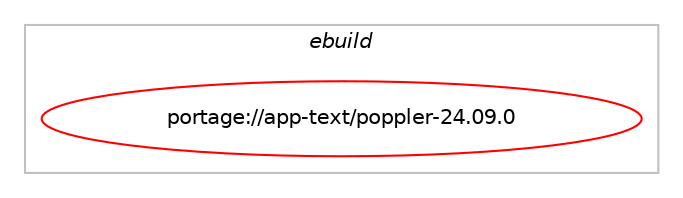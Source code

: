 digraph prolog {

# *************
# Graph options
# *************

newrank=true;
concentrate=true;
compound=true;
graph [rankdir=LR,fontname=Helvetica,fontsize=10,ranksep=1.5];#, ranksep=2.5, nodesep=0.2];
edge  [arrowhead=vee];
node  [fontname=Helvetica,fontsize=10];

# **********
# The ebuild
# **********

subgraph cluster_leftcol {
color=gray;
label=<<i>ebuild</i>>;
id [label="portage://app-text/poppler-24.09.0", color=red, width=4, href="../app-text/poppler-24.09.0.svg"];
}

# ****************
# The dependencies
# ****************

subgraph cluster_midcol {
color=gray;
label=<<i>dependencies</i>>;
subgraph cluster_compile {
fillcolor="#eeeeee";
style=filled;
label=<<i>compile</i>>;
# *** BEGIN UNKNOWN DEPENDENCY TYPE (TODO) ***
# id -> equal(use_conditional_group(positive,boost,portage://app-text/poppler-24.09.0,[package_dependency(portage://app-text/poppler-24.09.0,install,no,dev-libs,boost,greaterequal,[1.74,,,1.74],[],[])]))
# *** END UNKNOWN DEPENDENCY TYPE (TODO) ***

# *** BEGIN UNKNOWN DEPENDENCY TYPE (TODO) ***
# id -> equal(use_conditional_group(positive,cairo,portage://app-text/poppler-24.09.0,[package_dependency(portage://app-text/poppler-24.09.0,install,no,dev-libs,glib,greaterequal,[2.64,,,2.64],[slot(2)],[]),package_dependency(portage://app-text/poppler-24.09.0,install,no,x11-libs,cairo,greaterequal,[1.16,,,1.16],[],[]),use_conditional_group(positive,introspection,portage://app-text/poppler-24.09.0,[package_dependency(portage://app-text/poppler-24.09.0,install,no,dev-libs,gobject-introspection,greaterequal,[1.72,,,1.72],any_same_slot,[])])]))
# *** END UNKNOWN DEPENDENCY TYPE (TODO) ***

# *** BEGIN UNKNOWN DEPENDENCY TYPE (TODO) ***
# id -> equal(use_conditional_group(positive,curl,portage://app-text/poppler-24.09.0,[package_dependency(portage://app-text/poppler-24.09.0,install,no,net-misc,curl,none,[,,],[],[])]))
# *** END UNKNOWN DEPENDENCY TYPE (TODO) ***

# *** BEGIN UNKNOWN DEPENDENCY TYPE (TODO) ***
# id -> equal(use_conditional_group(positive,gpgme,portage://app-text/poppler-24.09.0,[package_dependency(portage://app-text/poppler-24.09.0,install,no,app-crypt,gpgme,greaterequal,[1.19.0,,,1.19.0],any_same_slot,[use(enable(cxx),none)])]))
# *** END UNKNOWN DEPENDENCY TYPE (TODO) ***

# *** BEGIN UNKNOWN DEPENDENCY TYPE (TODO) ***
# id -> equal(use_conditional_group(positive,jpeg,portage://app-text/poppler-24.09.0,[package_dependency(portage://app-text/poppler-24.09.0,install,no,media-libs,libjpeg-turbo,greaterequal,[1.1.0,,,1.1.0],any_same_slot,[])]))
# *** END UNKNOWN DEPENDENCY TYPE (TODO) ***

# *** BEGIN UNKNOWN DEPENDENCY TYPE (TODO) ***
# id -> equal(use_conditional_group(positive,jpeg2k,portage://app-text/poppler-24.09.0,[package_dependency(portage://app-text/poppler-24.09.0,install,no,media-libs,openjpeg,greaterequal,[2.3.0,,-r1,2.3.0-r1],[slot(2),equal],[])]))
# *** END UNKNOWN DEPENDENCY TYPE (TODO) ***

# *** BEGIN UNKNOWN DEPENDENCY TYPE (TODO) ***
# id -> equal(use_conditional_group(positive,lcms,portage://app-text/poppler-24.09.0,[package_dependency(portage://app-text/poppler-24.09.0,install,no,media-libs,lcms,none,[,,],[slot(2)],[])]))
# *** END UNKNOWN DEPENDENCY TYPE (TODO) ***

# *** BEGIN UNKNOWN DEPENDENCY TYPE (TODO) ***
# id -> equal(use_conditional_group(positive,nss,portage://app-text/poppler-24.09.0,[package_dependency(portage://app-text/poppler-24.09.0,install,no,dev-libs,nss,greaterequal,[3.49,,,3.49],[],[])]))
# *** END UNKNOWN DEPENDENCY TYPE (TODO) ***

# *** BEGIN UNKNOWN DEPENDENCY TYPE (TODO) ***
# id -> equal(use_conditional_group(positive,png,portage://app-text/poppler-24.09.0,[package_dependency(portage://app-text/poppler-24.09.0,install,no,media-libs,libpng,none,[,,],[slot(0),equal],[])]))
# *** END UNKNOWN DEPENDENCY TYPE (TODO) ***

# *** BEGIN UNKNOWN DEPENDENCY TYPE (TODO) ***
# id -> equal(use_conditional_group(positive,qt5,portage://app-text/poppler-24.09.0,[package_dependency(portage://app-text/poppler-24.09.0,install,no,dev-qt,qtcore,greaterequal,[5.15.2,,,5.15.2],[slot(5)],[]),package_dependency(portage://app-text/poppler-24.09.0,install,no,dev-qt,qtgui,greaterequal,[5.15.2,,,5.15.2],[slot(5)],[]),package_dependency(portage://app-text/poppler-24.09.0,install,no,dev-qt,qtxml,greaterequal,[5.15.2,,,5.15.2],[slot(5)],[])]))
# *** END UNKNOWN DEPENDENCY TYPE (TODO) ***

# *** BEGIN UNKNOWN DEPENDENCY TYPE (TODO) ***
# id -> equal(use_conditional_group(positive,qt6,portage://app-text/poppler-24.09.0,[package_dependency(portage://app-text/poppler-24.09.0,install,no,dev-qt,qtbase,none,[,,],[slot(6)],[use(enable(gui),none),use(enable(xml),none)])]))
# *** END UNKNOWN DEPENDENCY TYPE (TODO) ***

# *** BEGIN UNKNOWN DEPENDENCY TYPE (TODO) ***
# id -> equal(use_conditional_group(positive,test,portage://app-text/poppler-24.09.0,[use_conditional_group(positive,qt5,portage://app-text/poppler-24.09.0,[package_dependency(portage://app-text/poppler-24.09.0,install,no,dev-qt,qttest,greaterequal,[5.15.2,,,5.15.2],[slot(5)],[]),package_dependency(portage://app-text/poppler-24.09.0,install,no,dev-qt,qtwidgets,greaterequal,[5.15.2,,,5.15.2],[slot(5)],[])]),use_conditional_group(positive,qt6,portage://app-text/poppler-24.09.0,[package_dependency(portage://app-text/poppler-24.09.0,install,no,dev-qt,qtbase,none,[,,],[slot(6)],[use(enable(widgets),none)])])]))
# *** END UNKNOWN DEPENDENCY TYPE (TODO) ***

# *** BEGIN UNKNOWN DEPENDENCY TYPE (TODO) ***
# id -> equal(use_conditional_group(positive,tiff,portage://app-text/poppler-24.09.0,[package_dependency(portage://app-text/poppler-24.09.0,install,no,media-libs,tiff,none,[,,],any_same_slot,[])]))
# *** END UNKNOWN DEPENDENCY TYPE (TODO) ***

# *** BEGIN UNKNOWN DEPENDENCY TYPE (TODO) ***
# id -> equal(package_dependency(portage://app-text/poppler-24.09.0,install,no,media-libs,fontconfig,greaterequal,[2.13,,,2.13],[],[]))
# *** END UNKNOWN DEPENDENCY TYPE (TODO) ***

# *** BEGIN UNKNOWN DEPENDENCY TYPE (TODO) ***
# id -> equal(package_dependency(portage://app-text/poppler-24.09.0,install,no,media-libs,freetype,greaterequal,[2.10,,,2.10],[],[]))
# *** END UNKNOWN DEPENDENCY TYPE (TODO) ***

# *** BEGIN UNKNOWN DEPENDENCY TYPE (TODO) ***
# id -> equal(package_dependency(portage://app-text/poppler-24.09.0,install,no,sys-libs,zlib,none,[,,],[],[]))
# *** END UNKNOWN DEPENDENCY TYPE (TODO) ***

}
subgraph cluster_compileandrun {
fillcolor="#eeeeee";
style=filled;
label=<<i>compile and run</i>>;
}
subgraph cluster_run {
fillcolor="#eeeeee";
style=filled;
label=<<i>run</i>>;
# *** BEGIN UNKNOWN DEPENDENCY TYPE (TODO) ***
# id -> equal(use_conditional_group(positive,cairo,portage://app-text/poppler-24.09.0,[package_dependency(portage://app-text/poppler-24.09.0,run,no,dev-libs,glib,greaterequal,[2.64,,,2.64],[slot(2)],[]),package_dependency(portage://app-text/poppler-24.09.0,run,no,x11-libs,cairo,greaterequal,[1.16,,,1.16],[],[]),use_conditional_group(positive,introspection,portage://app-text/poppler-24.09.0,[package_dependency(portage://app-text/poppler-24.09.0,run,no,dev-libs,gobject-introspection,greaterequal,[1.72,,,1.72],any_same_slot,[])])]))
# *** END UNKNOWN DEPENDENCY TYPE (TODO) ***

# *** BEGIN UNKNOWN DEPENDENCY TYPE (TODO) ***
# id -> equal(use_conditional_group(positive,cjk,portage://app-text/poppler-24.09.0,[package_dependency(portage://app-text/poppler-24.09.0,run,no,app-text,poppler-data,none,[,,],[],[])]))
# *** END UNKNOWN DEPENDENCY TYPE (TODO) ***

# *** BEGIN UNKNOWN DEPENDENCY TYPE (TODO) ***
# id -> equal(use_conditional_group(positive,curl,portage://app-text/poppler-24.09.0,[package_dependency(portage://app-text/poppler-24.09.0,run,no,net-misc,curl,none,[,,],[],[])]))
# *** END UNKNOWN DEPENDENCY TYPE (TODO) ***

# *** BEGIN UNKNOWN DEPENDENCY TYPE (TODO) ***
# id -> equal(use_conditional_group(positive,gpgme,portage://app-text/poppler-24.09.0,[package_dependency(portage://app-text/poppler-24.09.0,run,no,app-crypt,gpgme,greaterequal,[1.19.0,,,1.19.0],any_same_slot,[use(enable(cxx),none)])]))
# *** END UNKNOWN DEPENDENCY TYPE (TODO) ***

# *** BEGIN UNKNOWN DEPENDENCY TYPE (TODO) ***
# id -> equal(use_conditional_group(positive,jpeg,portage://app-text/poppler-24.09.0,[package_dependency(portage://app-text/poppler-24.09.0,run,no,media-libs,libjpeg-turbo,greaterequal,[1.1.0,,,1.1.0],any_same_slot,[])]))
# *** END UNKNOWN DEPENDENCY TYPE (TODO) ***

# *** BEGIN UNKNOWN DEPENDENCY TYPE (TODO) ***
# id -> equal(use_conditional_group(positive,jpeg2k,portage://app-text/poppler-24.09.0,[package_dependency(portage://app-text/poppler-24.09.0,run,no,media-libs,openjpeg,greaterequal,[2.3.0,,-r1,2.3.0-r1],[slot(2),equal],[])]))
# *** END UNKNOWN DEPENDENCY TYPE (TODO) ***

# *** BEGIN UNKNOWN DEPENDENCY TYPE (TODO) ***
# id -> equal(use_conditional_group(positive,lcms,portage://app-text/poppler-24.09.0,[package_dependency(portage://app-text/poppler-24.09.0,run,no,media-libs,lcms,none,[,,],[slot(2)],[])]))
# *** END UNKNOWN DEPENDENCY TYPE (TODO) ***

# *** BEGIN UNKNOWN DEPENDENCY TYPE (TODO) ***
# id -> equal(use_conditional_group(positive,nss,portage://app-text/poppler-24.09.0,[package_dependency(portage://app-text/poppler-24.09.0,run,no,dev-libs,nss,greaterequal,[3.49,,,3.49],[],[])]))
# *** END UNKNOWN DEPENDENCY TYPE (TODO) ***

# *** BEGIN UNKNOWN DEPENDENCY TYPE (TODO) ***
# id -> equal(use_conditional_group(positive,png,portage://app-text/poppler-24.09.0,[package_dependency(portage://app-text/poppler-24.09.0,run,no,media-libs,libpng,none,[,,],[slot(0),equal],[])]))
# *** END UNKNOWN DEPENDENCY TYPE (TODO) ***

# *** BEGIN UNKNOWN DEPENDENCY TYPE (TODO) ***
# id -> equal(use_conditional_group(positive,qt5,portage://app-text/poppler-24.09.0,[package_dependency(portage://app-text/poppler-24.09.0,run,no,dev-qt,qtcore,greaterequal,[5.15.2,,,5.15.2],[slot(5)],[]),package_dependency(portage://app-text/poppler-24.09.0,run,no,dev-qt,qtgui,greaterequal,[5.15.2,,,5.15.2],[slot(5)],[]),package_dependency(portage://app-text/poppler-24.09.0,run,no,dev-qt,qtxml,greaterequal,[5.15.2,,,5.15.2],[slot(5)],[])]))
# *** END UNKNOWN DEPENDENCY TYPE (TODO) ***

# *** BEGIN UNKNOWN DEPENDENCY TYPE (TODO) ***
# id -> equal(use_conditional_group(positive,qt6,portage://app-text/poppler-24.09.0,[package_dependency(portage://app-text/poppler-24.09.0,run,no,dev-qt,qtbase,none,[,,],[slot(6)],[use(enable(gui),none),use(enable(xml),none)])]))
# *** END UNKNOWN DEPENDENCY TYPE (TODO) ***

# *** BEGIN UNKNOWN DEPENDENCY TYPE (TODO) ***
# id -> equal(use_conditional_group(positive,tiff,portage://app-text/poppler-24.09.0,[package_dependency(portage://app-text/poppler-24.09.0,run,no,media-libs,tiff,none,[,,],any_same_slot,[])]))
# *** END UNKNOWN DEPENDENCY TYPE (TODO) ***

# *** BEGIN UNKNOWN DEPENDENCY TYPE (TODO) ***
# id -> equal(package_dependency(portage://app-text/poppler-24.09.0,run,no,media-libs,fontconfig,greaterequal,[2.13,,,2.13],[],[]))
# *** END UNKNOWN DEPENDENCY TYPE (TODO) ***

# *** BEGIN UNKNOWN DEPENDENCY TYPE (TODO) ***
# id -> equal(package_dependency(portage://app-text/poppler-24.09.0,run,no,media-libs,freetype,greaterequal,[2.10,,,2.10],[],[]))
# *** END UNKNOWN DEPENDENCY TYPE (TODO) ***

# *** BEGIN UNKNOWN DEPENDENCY TYPE (TODO) ***
# id -> equal(package_dependency(portage://app-text/poppler-24.09.0,run,no,sys-libs,zlib,none,[,,],[],[]))
# *** END UNKNOWN DEPENDENCY TYPE (TODO) ***

}
}

# **************
# The candidates
# **************

subgraph cluster_choices {
rank=same;
color=gray;
label=<<i>candidates</i>>;

}

}
